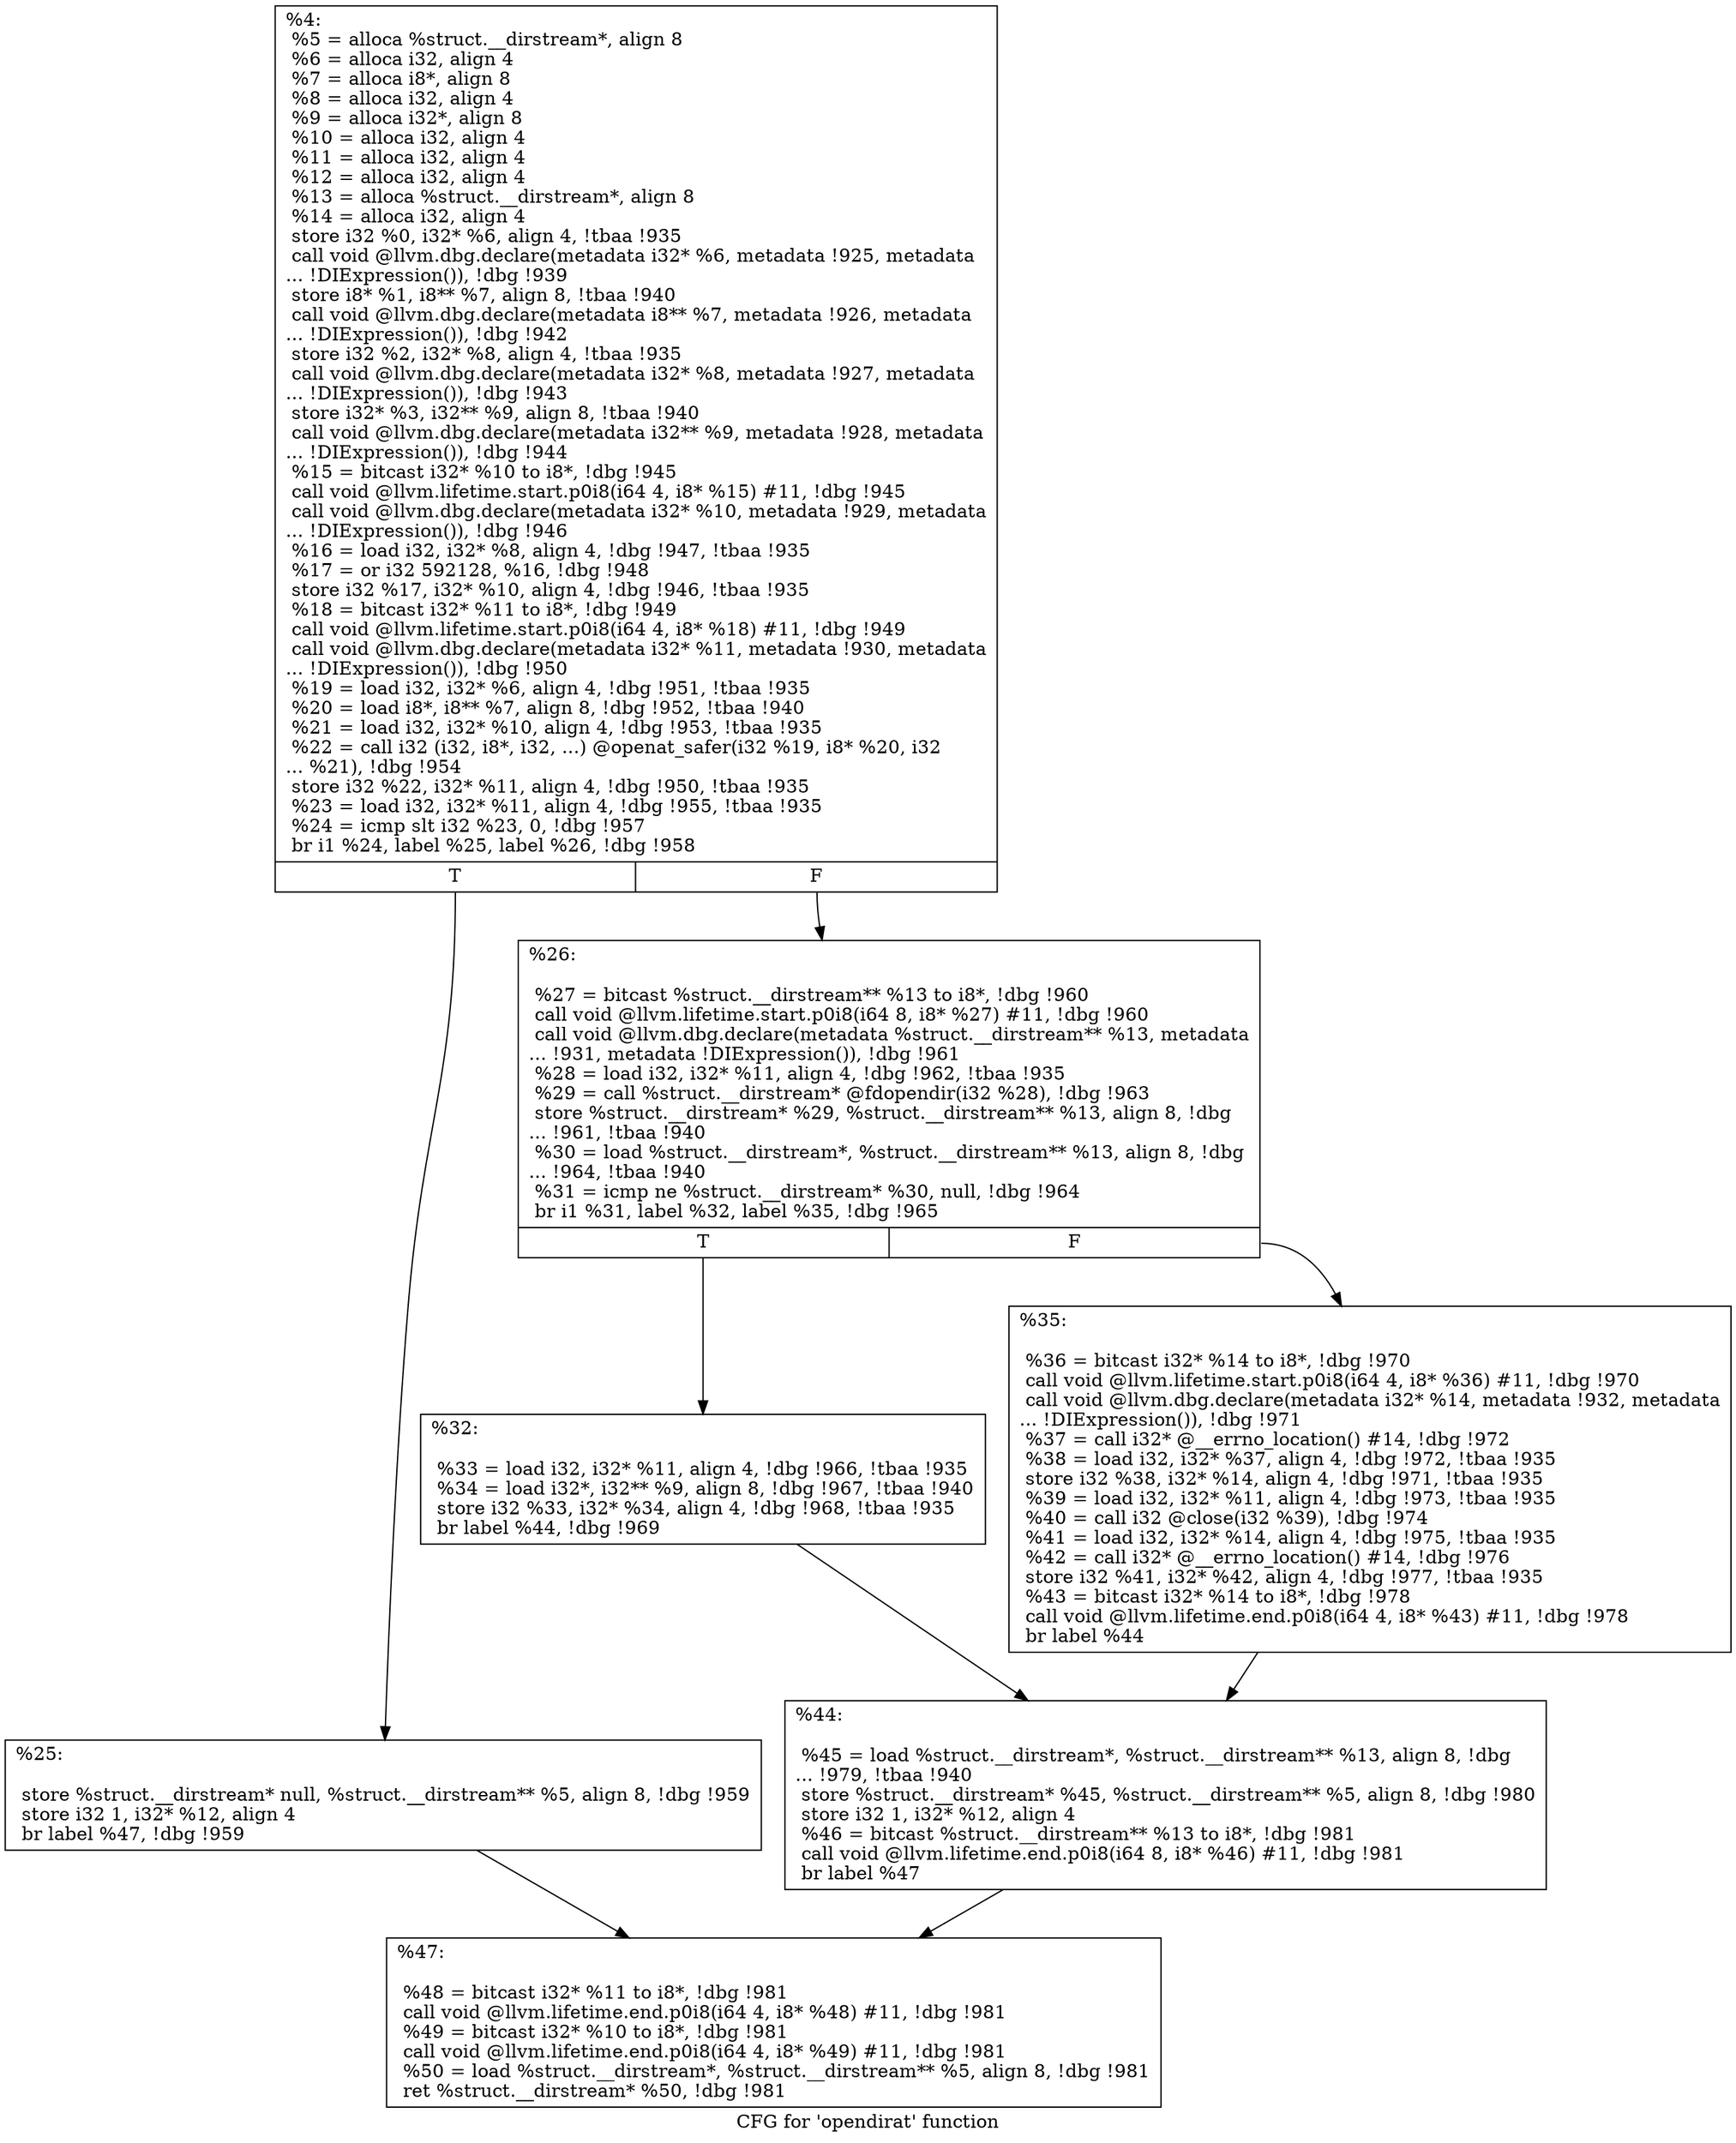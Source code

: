 digraph "CFG for 'opendirat' function" {
	label="CFG for 'opendirat' function";

	Node0x25129f0 [shape=record,label="{%4:\l  %5 = alloca %struct.__dirstream*, align 8\l  %6 = alloca i32, align 4\l  %7 = alloca i8*, align 8\l  %8 = alloca i32, align 4\l  %9 = alloca i32*, align 8\l  %10 = alloca i32, align 4\l  %11 = alloca i32, align 4\l  %12 = alloca i32, align 4\l  %13 = alloca %struct.__dirstream*, align 8\l  %14 = alloca i32, align 4\l  store i32 %0, i32* %6, align 4, !tbaa !935\l  call void @llvm.dbg.declare(metadata i32* %6, metadata !925, metadata\l... !DIExpression()), !dbg !939\l  store i8* %1, i8** %7, align 8, !tbaa !940\l  call void @llvm.dbg.declare(metadata i8** %7, metadata !926, metadata\l... !DIExpression()), !dbg !942\l  store i32 %2, i32* %8, align 4, !tbaa !935\l  call void @llvm.dbg.declare(metadata i32* %8, metadata !927, metadata\l... !DIExpression()), !dbg !943\l  store i32* %3, i32** %9, align 8, !tbaa !940\l  call void @llvm.dbg.declare(metadata i32** %9, metadata !928, metadata\l... !DIExpression()), !dbg !944\l  %15 = bitcast i32* %10 to i8*, !dbg !945\l  call void @llvm.lifetime.start.p0i8(i64 4, i8* %15) #11, !dbg !945\l  call void @llvm.dbg.declare(metadata i32* %10, metadata !929, metadata\l... !DIExpression()), !dbg !946\l  %16 = load i32, i32* %8, align 4, !dbg !947, !tbaa !935\l  %17 = or i32 592128, %16, !dbg !948\l  store i32 %17, i32* %10, align 4, !dbg !946, !tbaa !935\l  %18 = bitcast i32* %11 to i8*, !dbg !949\l  call void @llvm.lifetime.start.p0i8(i64 4, i8* %18) #11, !dbg !949\l  call void @llvm.dbg.declare(metadata i32* %11, metadata !930, metadata\l... !DIExpression()), !dbg !950\l  %19 = load i32, i32* %6, align 4, !dbg !951, !tbaa !935\l  %20 = load i8*, i8** %7, align 8, !dbg !952, !tbaa !940\l  %21 = load i32, i32* %10, align 4, !dbg !953, !tbaa !935\l  %22 = call i32 (i32, i8*, i32, ...) @openat_safer(i32 %19, i8* %20, i32\l... %21), !dbg !954\l  store i32 %22, i32* %11, align 4, !dbg !950, !tbaa !935\l  %23 = load i32, i32* %11, align 4, !dbg !955, !tbaa !935\l  %24 = icmp slt i32 %23, 0, !dbg !957\l  br i1 %24, label %25, label %26, !dbg !958\l|{<s0>T|<s1>F}}"];
	Node0x25129f0:s0 -> Node0x2512af0;
	Node0x25129f0:s1 -> Node0x2512b40;
	Node0x2512af0 [shape=record,label="{%25:\l\l  store %struct.__dirstream* null, %struct.__dirstream** %5, align 8, !dbg !959\l  store i32 1, i32* %12, align 4\l  br label %47, !dbg !959\l}"];
	Node0x2512af0 -> Node0x2512c80;
	Node0x2512b40 [shape=record,label="{%26:\l\l  %27 = bitcast %struct.__dirstream** %13 to i8*, !dbg !960\l  call void @llvm.lifetime.start.p0i8(i64 8, i8* %27) #11, !dbg !960\l  call void @llvm.dbg.declare(metadata %struct.__dirstream** %13, metadata\l... !931, metadata !DIExpression()), !dbg !961\l  %28 = load i32, i32* %11, align 4, !dbg !962, !tbaa !935\l  %29 = call %struct.__dirstream* @fdopendir(i32 %28), !dbg !963\l  store %struct.__dirstream* %29, %struct.__dirstream** %13, align 8, !dbg\l... !961, !tbaa !940\l  %30 = load %struct.__dirstream*, %struct.__dirstream** %13, align 8, !dbg\l... !964, !tbaa !940\l  %31 = icmp ne %struct.__dirstream* %30, null, !dbg !964\l  br i1 %31, label %32, label %35, !dbg !965\l|{<s0>T|<s1>F}}"];
	Node0x2512b40:s0 -> Node0x2512b90;
	Node0x2512b40:s1 -> Node0x2512be0;
	Node0x2512b90 [shape=record,label="{%32:\l\l  %33 = load i32, i32* %11, align 4, !dbg !966, !tbaa !935\l  %34 = load i32*, i32** %9, align 8, !dbg !967, !tbaa !940\l  store i32 %33, i32* %34, align 4, !dbg !968, !tbaa !935\l  br label %44, !dbg !969\l}"];
	Node0x2512b90 -> Node0x2512c30;
	Node0x2512be0 [shape=record,label="{%35:\l\l  %36 = bitcast i32* %14 to i8*, !dbg !970\l  call void @llvm.lifetime.start.p0i8(i64 4, i8* %36) #11, !dbg !970\l  call void @llvm.dbg.declare(metadata i32* %14, metadata !932, metadata\l... !DIExpression()), !dbg !971\l  %37 = call i32* @__errno_location() #14, !dbg !972\l  %38 = load i32, i32* %37, align 4, !dbg !972, !tbaa !935\l  store i32 %38, i32* %14, align 4, !dbg !971, !tbaa !935\l  %39 = load i32, i32* %11, align 4, !dbg !973, !tbaa !935\l  %40 = call i32 @close(i32 %39), !dbg !974\l  %41 = load i32, i32* %14, align 4, !dbg !975, !tbaa !935\l  %42 = call i32* @__errno_location() #14, !dbg !976\l  store i32 %41, i32* %42, align 4, !dbg !977, !tbaa !935\l  %43 = bitcast i32* %14 to i8*, !dbg !978\l  call void @llvm.lifetime.end.p0i8(i64 4, i8* %43) #11, !dbg !978\l  br label %44\l}"];
	Node0x2512be0 -> Node0x2512c30;
	Node0x2512c30 [shape=record,label="{%44:\l\l  %45 = load %struct.__dirstream*, %struct.__dirstream** %13, align 8, !dbg\l... !979, !tbaa !940\l  store %struct.__dirstream* %45, %struct.__dirstream** %5, align 8, !dbg !980\l  store i32 1, i32* %12, align 4\l  %46 = bitcast %struct.__dirstream** %13 to i8*, !dbg !981\l  call void @llvm.lifetime.end.p0i8(i64 8, i8* %46) #11, !dbg !981\l  br label %47\l}"];
	Node0x2512c30 -> Node0x2512c80;
	Node0x2512c80 [shape=record,label="{%47:\l\l  %48 = bitcast i32* %11 to i8*, !dbg !981\l  call void @llvm.lifetime.end.p0i8(i64 4, i8* %48) #11, !dbg !981\l  %49 = bitcast i32* %10 to i8*, !dbg !981\l  call void @llvm.lifetime.end.p0i8(i64 4, i8* %49) #11, !dbg !981\l  %50 = load %struct.__dirstream*, %struct.__dirstream** %5, align 8, !dbg !981\l  ret %struct.__dirstream* %50, !dbg !981\l}"];
}
